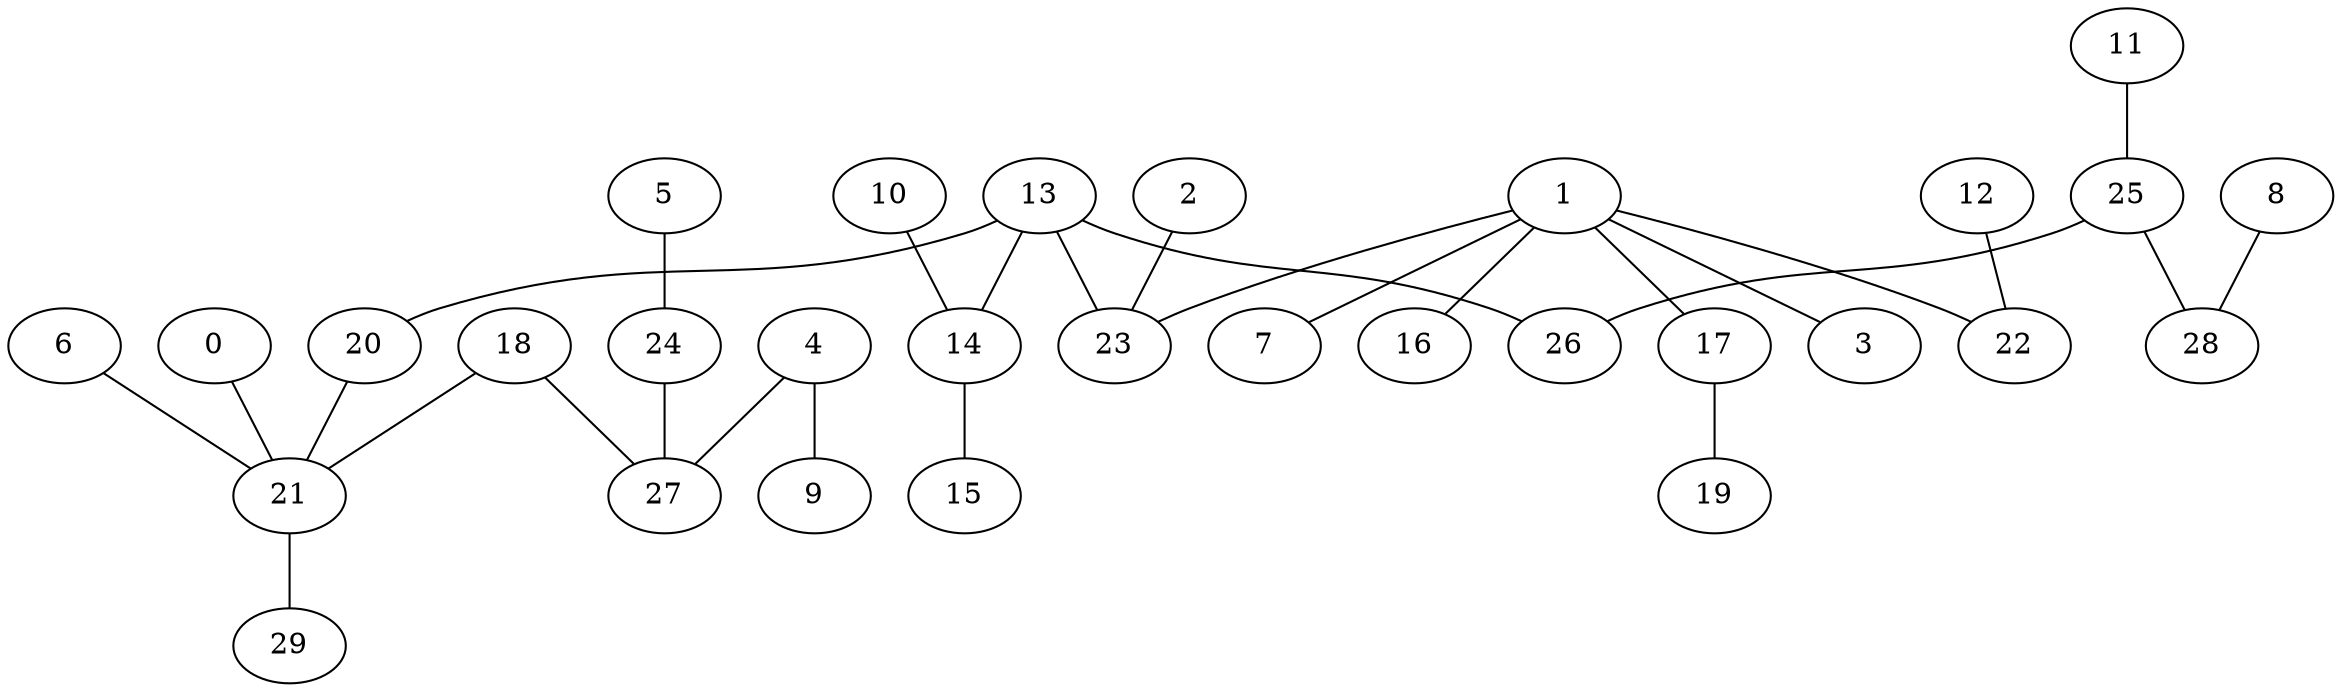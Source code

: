 graph {
0  [Label = "0 (0.00)"]
1  [Label = "1 (0.00)"]
2  [Label = "2 (0.00)"]
3  [Label = "3 (0.00)"]
4  [Label = "4 (0.00)"]
5  [Label = "5 (0.00)"]
6  [Label = "6 (0.00)"]
7  [Label = "7 (0.00)"]
8  [Label = "8 (0.00)"]
9  [Label = "9 (0.00)"]
10  [Label = "10 (0.00)"]
11  [Label = "11 (0.00)"]
12  [Label = "12 (0.00)"]
13  [Label = "13 (0.00)"]
14  [Label = "14 (0.00)"]
15  [Label = "15 (0.00)"]
16  [Label = "16 (0.00)"]
17  [Label = "17 (0.00)"]
18  [Label = "18 (0.00)"]
19  [Label = "19 (0.00)"]
20  [Label = "20 (0.00)"]
21  [Label = "21 (0.00)"]
22  [Label = "22 (0.00)"]
23  [Label = "23 (0.00)"]
24  [Label = "24 (0.00)"]
25  [Label = "25 (0.00)"]
26  [Label = "26 (0.00)"]
27  [Label = "27 (0.00)"]
28  [Label = "28 (0.00)"]
29  [Label = "29 (0.00)"]

0--21  [Label = "61.90"]
18--21  [Label = "39.66"]
20--21  [Label = "55.68"]
13--20  [Label = "15.93"]
13--23  [Label = "63.42"]
13--14  [Label = "68.70"]
14--15  [Label = "11.30"]
10--14  [Label = "58.93"]
13--26  [Label = "80.94"]
25--26  [Label = "21.15"]
25--28  [Label = "12.09"]
21--29  [Label = "84.00"]
2--23  [Label = "84.73"]
1--23  [Label = "85.04"]
1--16  [Label = "30.23"]
1--17  [Label = "34.16"]
17--19  [Label = "29.74"]
8--28  [Label = "93.65"]
18--27  [Label = "122.07"]
24--27  [Label = "10.53"]
5--24  [Label = "34.29"]
1--22  [Label = "123.67"]
12--22  [Label = "32.74"]
4--27  [Label = "127.21"]
4--9  [Label = "1.18"]
11--25  [Label = "137.85"]
6--21  [Label = "195.94"]
1--3  [Label = "198.67"]
1--7  [Label = "208.33"]
}
